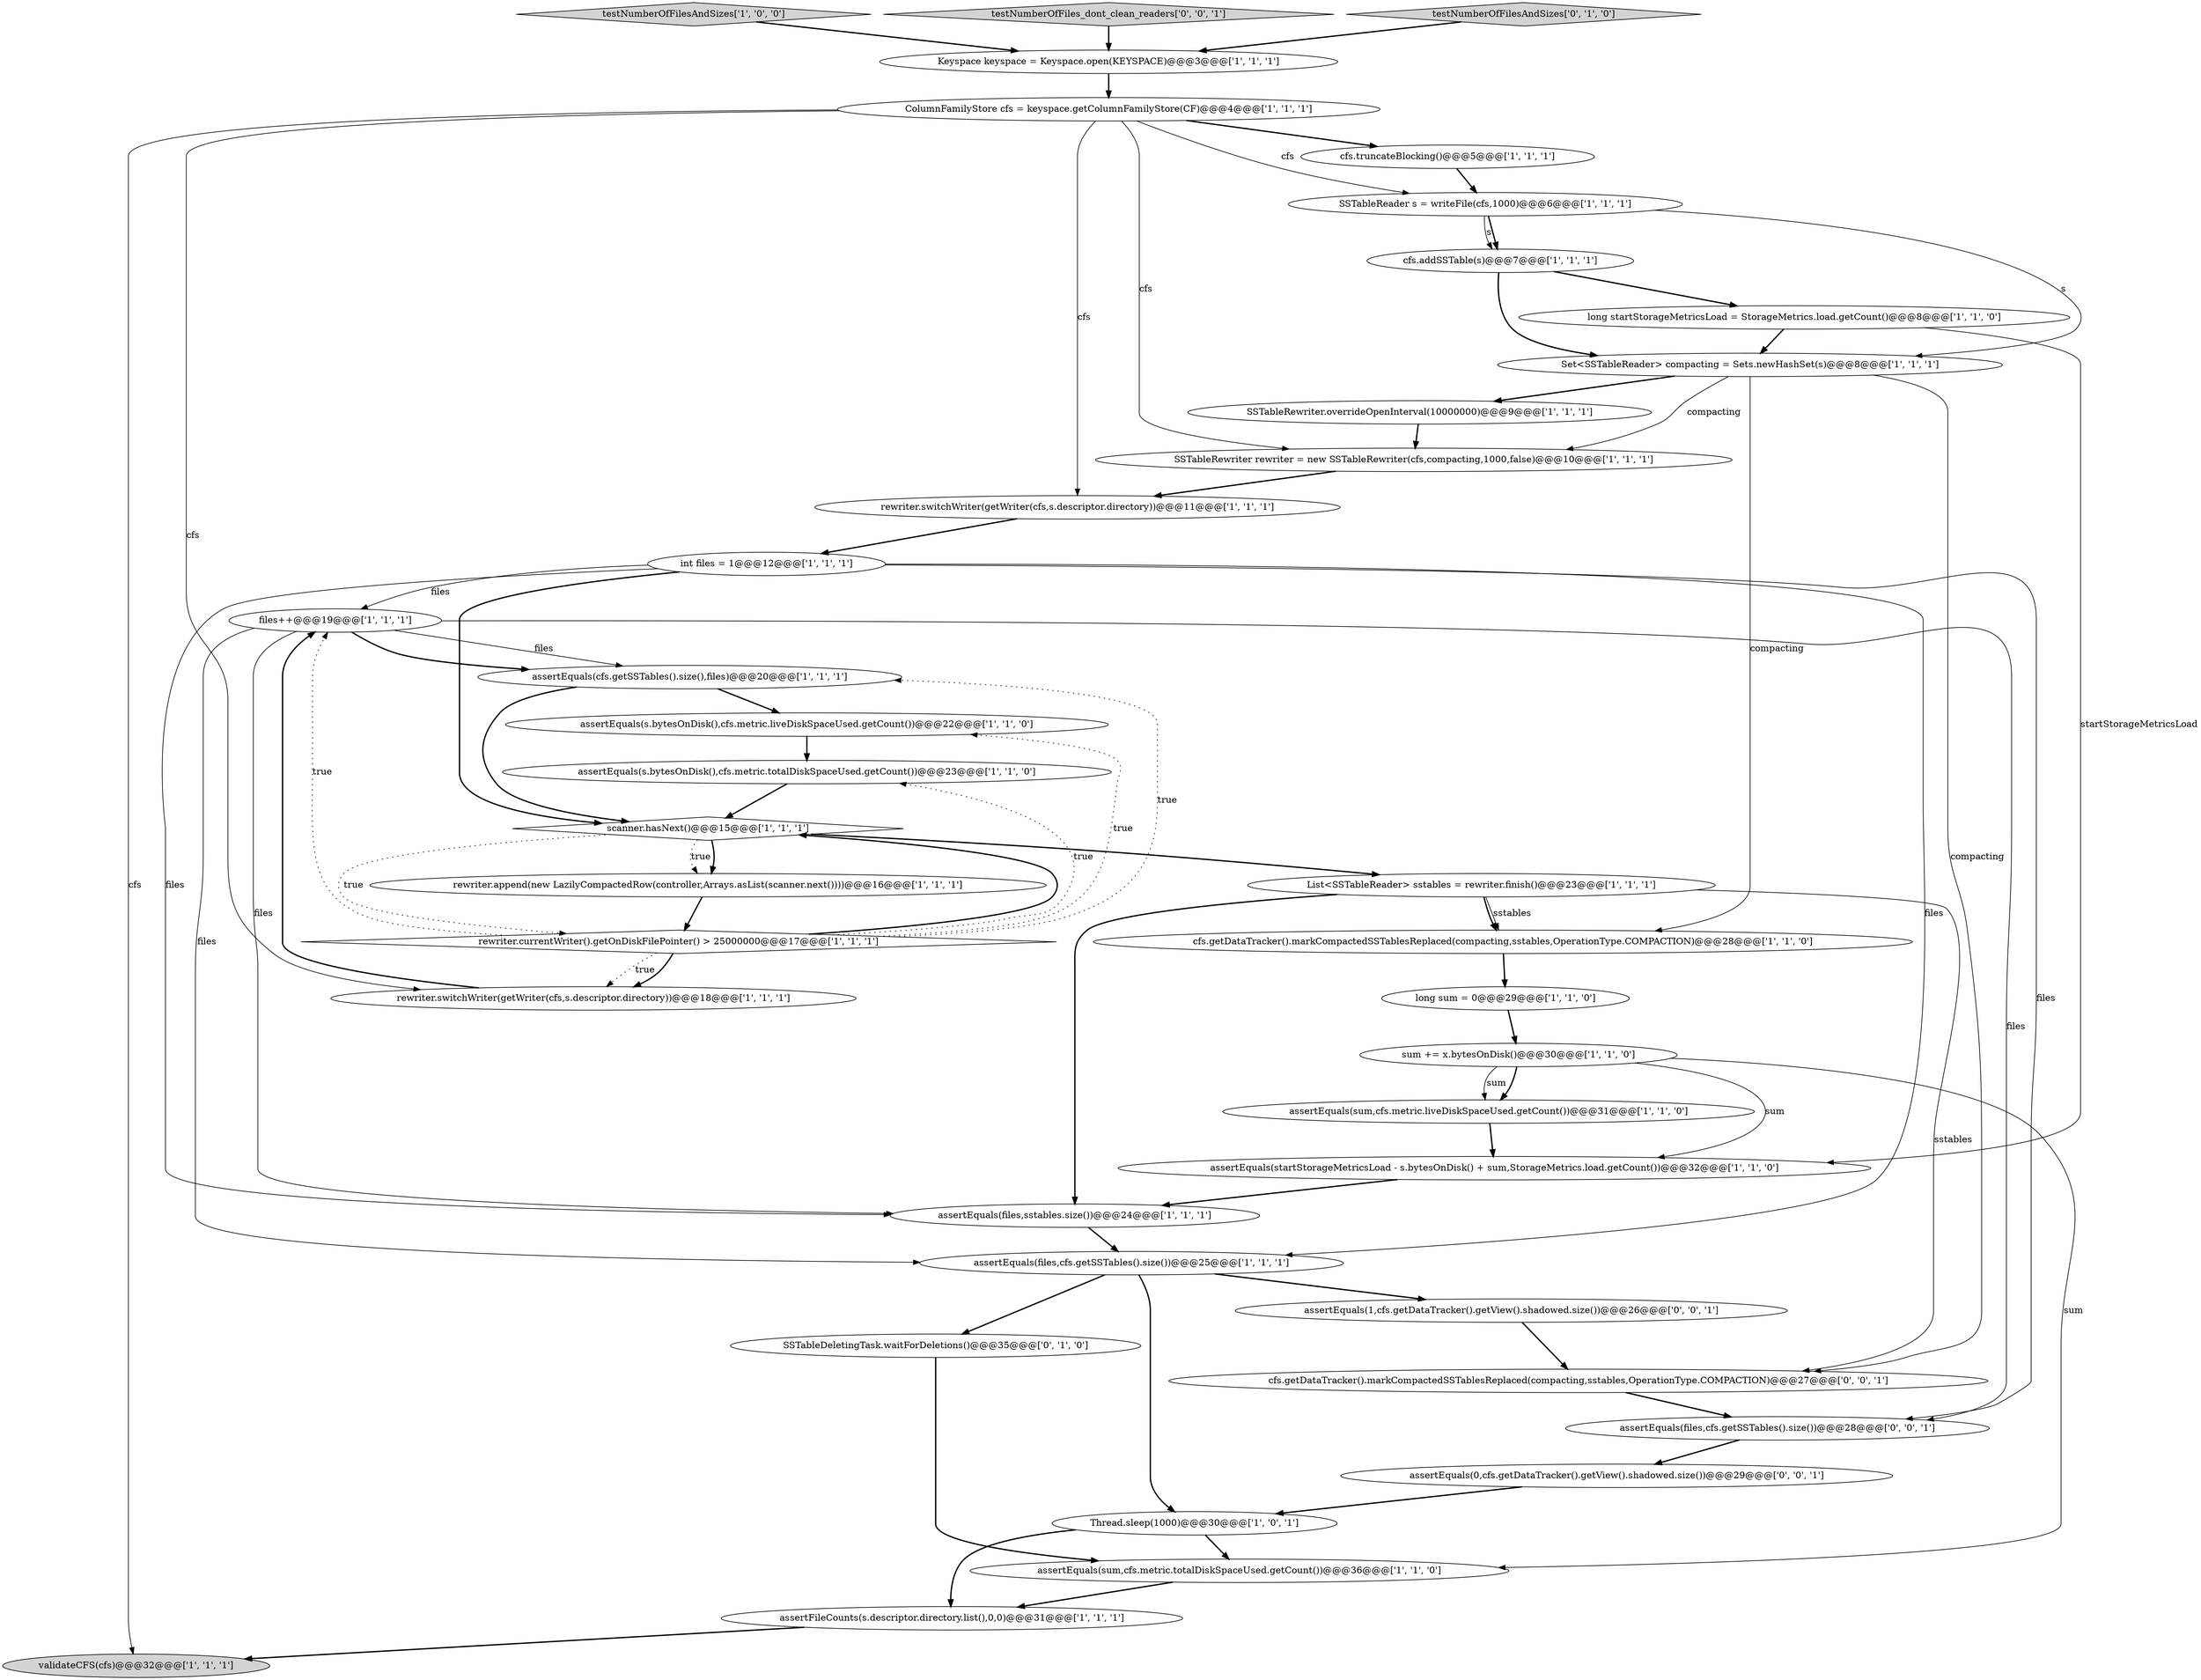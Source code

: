 digraph {
33 [style = filled, label = "SSTableDeletingTask.waitForDeletions()@@@35@@@['0', '1', '0']", fillcolor = white, shape = ellipse image = "AAA0AAABBB2BBB"];
15 [style = filled, label = "assertEquals(sum,cfs.metric.totalDiskSpaceUsed.getCount())@@@36@@@['1', '1', '0']", fillcolor = white, shape = ellipse image = "AAA0AAABBB1BBB"];
4 [style = filled, label = "validateCFS(cfs)@@@32@@@['1', '1', '1']", fillcolor = lightgray, shape = ellipse image = "AAA0AAABBB1BBB"];
2 [style = filled, label = "sum += x.bytesOnDisk()@@@30@@@['1', '1', '0']", fillcolor = white, shape = ellipse image = "AAA0AAABBB1BBB"];
17 [style = filled, label = "assertEquals(sum,cfs.metric.liveDiskSpaceUsed.getCount())@@@31@@@['1', '1', '0']", fillcolor = white, shape = ellipse image = "AAA0AAABBB1BBB"];
19 [style = filled, label = "ColumnFamilyStore cfs = keyspace.getColumnFamilyStore(CF)@@@4@@@['1', '1', '1']", fillcolor = white, shape = ellipse image = "AAA0AAABBB1BBB"];
21 [style = filled, label = "cfs.getDataTracker().markCompactedSSTablesReplaced(compacting,sstables,OperationType.COMPACTION)@@@28@@@['1', '1', '0']", fillcolor = white, shape = ellipse image = "AAA0AAABBB1BBB"];
8 [style = filled, label = "SSTableReader s = writeFile(cfs,1000)@@@6@@@['1', '1', '1']", fillcolor = white, shape = ellipse image = "AAA0AAABBB1BBB"];
23 [style = filled, label = "long sum = 0@@@29@@@['1', '1', '0']", fillcolor = white, shape = ellipse image = "AAA0AAABBB1BBB"];
31 [style = filled, label = "rewriter.append(new LazilyCompactedRow(controller,Arrays.asList(scanner.next())))@@@16@@@['1', '1', '1']", fillcolor = white, shape = ellipse image = "AAA0AAABBB1BBB"];
7 [style = filled, label = "testNumberOfFilesAndSizes['1', '0', '0']", fillcolor = lightgray, shape = diamond image = "AAA0AAABBB1BBB"];
16 [style = filled, label = "Keyspace keyspace = Keyspace.open(KEYSPACE)@@@3@@@['1', '1', '1']", fillcolor = white, shape = ellipse image = "AAA0AAABBB1BBB"];
9 [style = filled, label = "long startStorageMetricsLoad = StorageMetrics.load.getCount()@@@8@@@['1', '1', '0']", fillcolor = white, shape = ellipse image = "AAA0AAABBB1BBB"];
12 [style = filled, label = "assertFileCounts(s.descriptor.directory.list(),0,0)@@@31@@@['1', '1', '1']", fillcolor = white, shape = ellipse image = "AAA0AAABBB1BBB"];
5 [style = filled, label = "rewriter.currentWriter().getOnDiskFilePointer() > 25000000@@@17@@@['1', '1', '1']", fillcolor = white, shape = diamond image = "AAA0AAABBB1BBB"];
27 [style = filled, label = "cfs.addSSTable(s)@@@7@@@['1', '1', '1']", fillcolor = white, shape = ellipse image = "AAA0AAABBB1BBB"];
22 [style = filled, label = "Thread.sleep(1000)@@@30@@@['1', '0', '1']", fillcolor = white, shape = ellipse image = "AAA0AAABBB1BBB"];
18 [style = filled, label = "assertEquals(files,sstables.size())@@@24@@@['1', '1', '1']", fillcolor = white, shape = ellipse image = "AAA0AAABBB1BBB"];
34 [style = filled, label = "assertEquals(0,cfs.getDataTracker().getView().shadowed.size())@@@29@@@['0', '0', '1']", fillcolor = white, shape = ellipse image = "AAA0AAABBB3BBB"];
30 [style = filled, label = "assertEquals(s.bytesOnDisk(),cfs.metric.liveDiskSpaceUsed.getCount())@@@22@@@['1', '1', '0']", fillcolor = white, shape = ellipse image = "AAA0AAABBB1BBB"];
24 [style = filled, label = "assertEquals(files,cfs.getSSTables().size())@@@25@@@['1', '1', '1']", fillcolor = white, shape = ellipse image = "AAA0AAABBB1BBB"];
26 [style = filled, label = "assertEquals(startStorageMetricsLoad - s.bytesOnDisk() + sum,StorageMetrics.load.getCount())@@@32@@@['1', '1', '0']", fillcolor = white, shape = ellipse image = "AAA0AAABBB1BBB"];
35 [style = filled, label = "testNumberOfFiles_dont_clean_readers['0', '0', '1']", fillcolor = lightgray, shape = diamond image = "AAA0AAABBB3BBB"];
6 [style = filled, label = "assertEquals(s.bytesOnDisk(),cfs.metric.totalDiskSpaceUsed.getCount())@@@23@@@['1', '1', '0']", fillcolor = white, shape = ellipse image = "AAA0AAABBB1BBB"];
29 [style = filled, label = "assertEquals(cfs.getSSTables().size(),files)@@@20@@@['1', '1', '1']", fillcolor = white, shape = ellipse image = "AAA0AAABBB1BBB"];
32 [style = filled, label = "testNumberOfFilesAndSizes['0', '1', '0']", fillcolor = lightgray, shape = diamond image = "AAA0AAABBB2BBB"];
28 [style = filled, label = "SSTableRewriter.overrideOpenInterval(10000000)@@@9@@@['1', '1', '1']", fillcolor = white, shape = ellipse image = "AAA0AAABBB1BBB"];
25 [style = filled, label = "SSTableRewriter rewriter = new SSTableRewriter(cfs,compacting,1000,false)@@@10@@@['1', '1', '1']", fillcolor = white, shape = ellipse image = "AAA0AAABBB1BBB"];
11 [style = filled, label = "rewriter.switchWriter(getWriter(cfs,s.descriptor.directory))@@@11@@@['1', '1', '1']", fillcolor = white, shape = ellipse image = "AAA0AAABBB1BBB"];
37 [style = filled, label = "cfs.getDataTracker().markCompactedSSTablesReplaced(compacting,sstables,OperationType.COMPACTION)@@@27@@@['0', '0', '1']", fillcolor = white, shape = ellipse image = "AAA0AAABBB3BBB"];
20 [style = filled, label = "int files = 1@@@12@@@['1', '1', '1']", fillcolor = white, shape = ellipse image = "AAA0AAABBB1BBB"];
14 [style = filled, label = "List<SSTableReader> sstables = rewriter.finish()@@@23@@@['1', '1', '1']", fillcolor = white, shape = ellipse image = "AAA0AAABBB1BBB"];
36 [style = filled, label = "assertEquals(files,cfs.getSSTables().size())@@@28@@@['0', '0', '1']", fillcolor = white, shape = ellipse image = "AAA0AAABBB3BBB"];
10 [style = filled, label = "rewriter.switchWriter(getWriter(cfs,s.descriptor.directory))@@@18@@@['1', '1', '1']", fillcolor = white, shape = ellipse image = "AAA0AAABBB1BBB"];
38 [style = filled, label = "assertEquals(1,cfs.getDataTracker().getView().shadowed.size())@@@26@@@['0', '0', '1']", fillcolor = white, shape = ellipse image = "AAA0AAABBB3BBB"];
13 [style = filled, label = "Set<SSTableReader> compacting = Sets.newHashSet(s)@@@8@@@['1', '1', '1']", fillcolor = white, shape = ellipse image = "AAA0AAABBB1BBB"];
3 [style = filled, label = "files++@@@19@@@['1', '1', '1']", fillcolor = white, shape = ellipse image = "AAA0AAABBB1BBB"];
0 [style = filled, label = "cfs.truncateBlocking()@@@5@@@['1', '1', '1']", fillcolor = white, shape = ellipse image = "AAA0AAABBB1BBB"];
1 [style = filled, label = "scanner.hasNext()@@@15@@@['1', '1', '1']", fillcolor = white, shape = diamond image = "AAA0AAABBB1BBB"];
3->29 [style = bold, label=""];
29->30 [style = bold, label=""];
23->2 [style = bold, label=""];
9->26 [style = solid, label="startStorageMetricsLoad"];
17->26 [style = bold, label=""];
26->18 [style = bold, label=""];
5->10 [style = dotted, label="true"];
1->31 [style = bold, label=""];
11->20 [style = bold, label=""];
20->3 [style = solid, label="files"];
14->18 [style = bold, label=""];
24->33 [style = bold, label=""];
19->11 [style = solid, label="cfs"];
3->29 [style = solid, label="files"];
27->13 [style = bold, label=""];
14->21 [style = bold, label=""];
18->24 [style = bold, label=""];
15->12 [style = bold, label=""];
19->8 [style = solid, label="cfs"];
5->3 [style = dotted, label="true"];
5->1 [style = bold, label=""];
16->19 [style = bold, label=""];
12->4 [style = bold, label=""];
7->16 [style = bold, label=""];
9->13 [style = bold, label=""];
38->37 [style = bold, label=""];
3->36 [style = solid, label="files"];
27->9 [style = bold, label=""];
19->0 [style = bold, label=""];
0->8 [style = bold, label=""];
13->28 [style = bold, label=""];
22->15 [style = bold, label=""];
2->26 [style = solid, label="sum"];
13->37 [style = solid, label="compacting"];
13->21 [style = solid, label="compacting"];
1->14 [style = bold, label=""];
5->10 [style = bold, label=""];
35->16 [style = bold, label=""];
20->1 [style = bold, label=""];
10->3 [style = bold, label=""];
8->27 [style = bold, label=""];
2->17 [style = bold, label=""];
25->11 [style = bold, label=""];
24->22 [style = bold, label=""];
24->38 [style = bold, label=""];
2->17 [style = solid, label="sum"];
5->6 [style = dotted, label="true"];
37->36 [style = bold, label=""];
5->30 [style = dotted, label="true"];
14->21 [style = solid, label="sstables"];
8->27 [style = solid, label="s"];
8->13 [style = solid, label="s"];
33->15 [style = bold, label=""];
30->6 [style = bold, label=""];
36->34 [style = bold, label=""];
19->4 [style = solid, label="cfs"];
1->5 [style = dotted, label="true"];
31->5 [style = bold, label=""];
32->16 [style = bold, label=""];
14->37 [style = solid, label="sstables"];
20->24 [style = solid, label="files"];
19->25 [style = solid, label="cfs"];
20->18 [style = solid, label="files"];
20->36 [style = solid, label="files"];
29->1 [style = bold, label=""];
34->22 [style = bold, label=""];
22->12 [style = bold, label=""];
21->23 [style = bold, label=""];
3->18 [style = solid, label="files"];
1->31 [style = dotted, label="true"];
3->24 [style = solid, label="files"];
13->25 [style = solid, label="compacting"];
6->1 [style = bold, label=""];
5->29 [style = dotted, label="true"];
28->25 [style = bold, label=""];
19->10 [style = solid, label="cfs"];
2->15 [style = solid, label="sum"];
}
